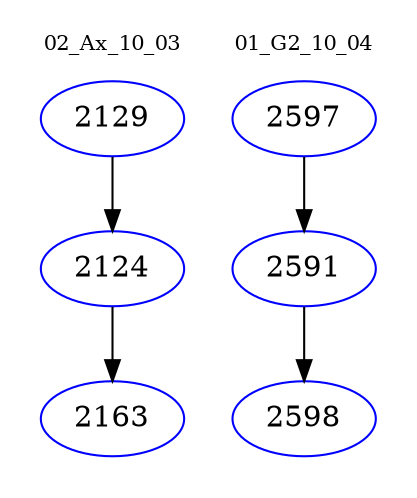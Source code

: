 digraph{
subgraph cluster_0 {
color = white
label = "02_Ax_10_03";
fontsize=10;
T0_2129 [label="2129", color="blue"]
T0_2129 -> T0_2124 [color="black"]
T0_2124 [label="2124", color="blue"]
T0_2124 -> T0_2163 [color="black"]
T0_2163 [label="2163", color="blue"]
}
subgraph cluster_1 {
color = white
label = "01_G2_10_04";
fontsize=10;
T1_2597 [label="2597", color="blue"]
T1_2597 -> T1_2591 [color="black"]
T1_2591 [label="2591", color="blue"]
T1_2591 -> T1_2598 [color="black"]
T1_2598 [label="2598", color="blue"]
}
}
